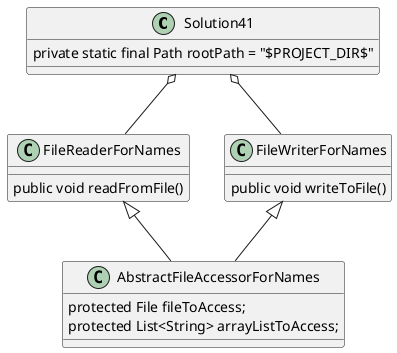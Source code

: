 @startuml
Solution41 o-- FileReaderForNames
Solution41 o-- FileWriterForNames
FileReaderForNames <|-- AbstractFileAccessorForNames
FileWriterForNames <|-- AbstractFileAccessorForNames
class Solution41 {
    private static final Path rootPath = "$PROJECT_DIR$"
}

class AbstractFileAccessorForNames {
    protected File fileToAccess;
    protected List<String> arrayListToAccess;
}

class FileReaderForNames {
    public void readFromFile()
}

class FileWriterForNames {
    public void writeToFile()
}
@enduml